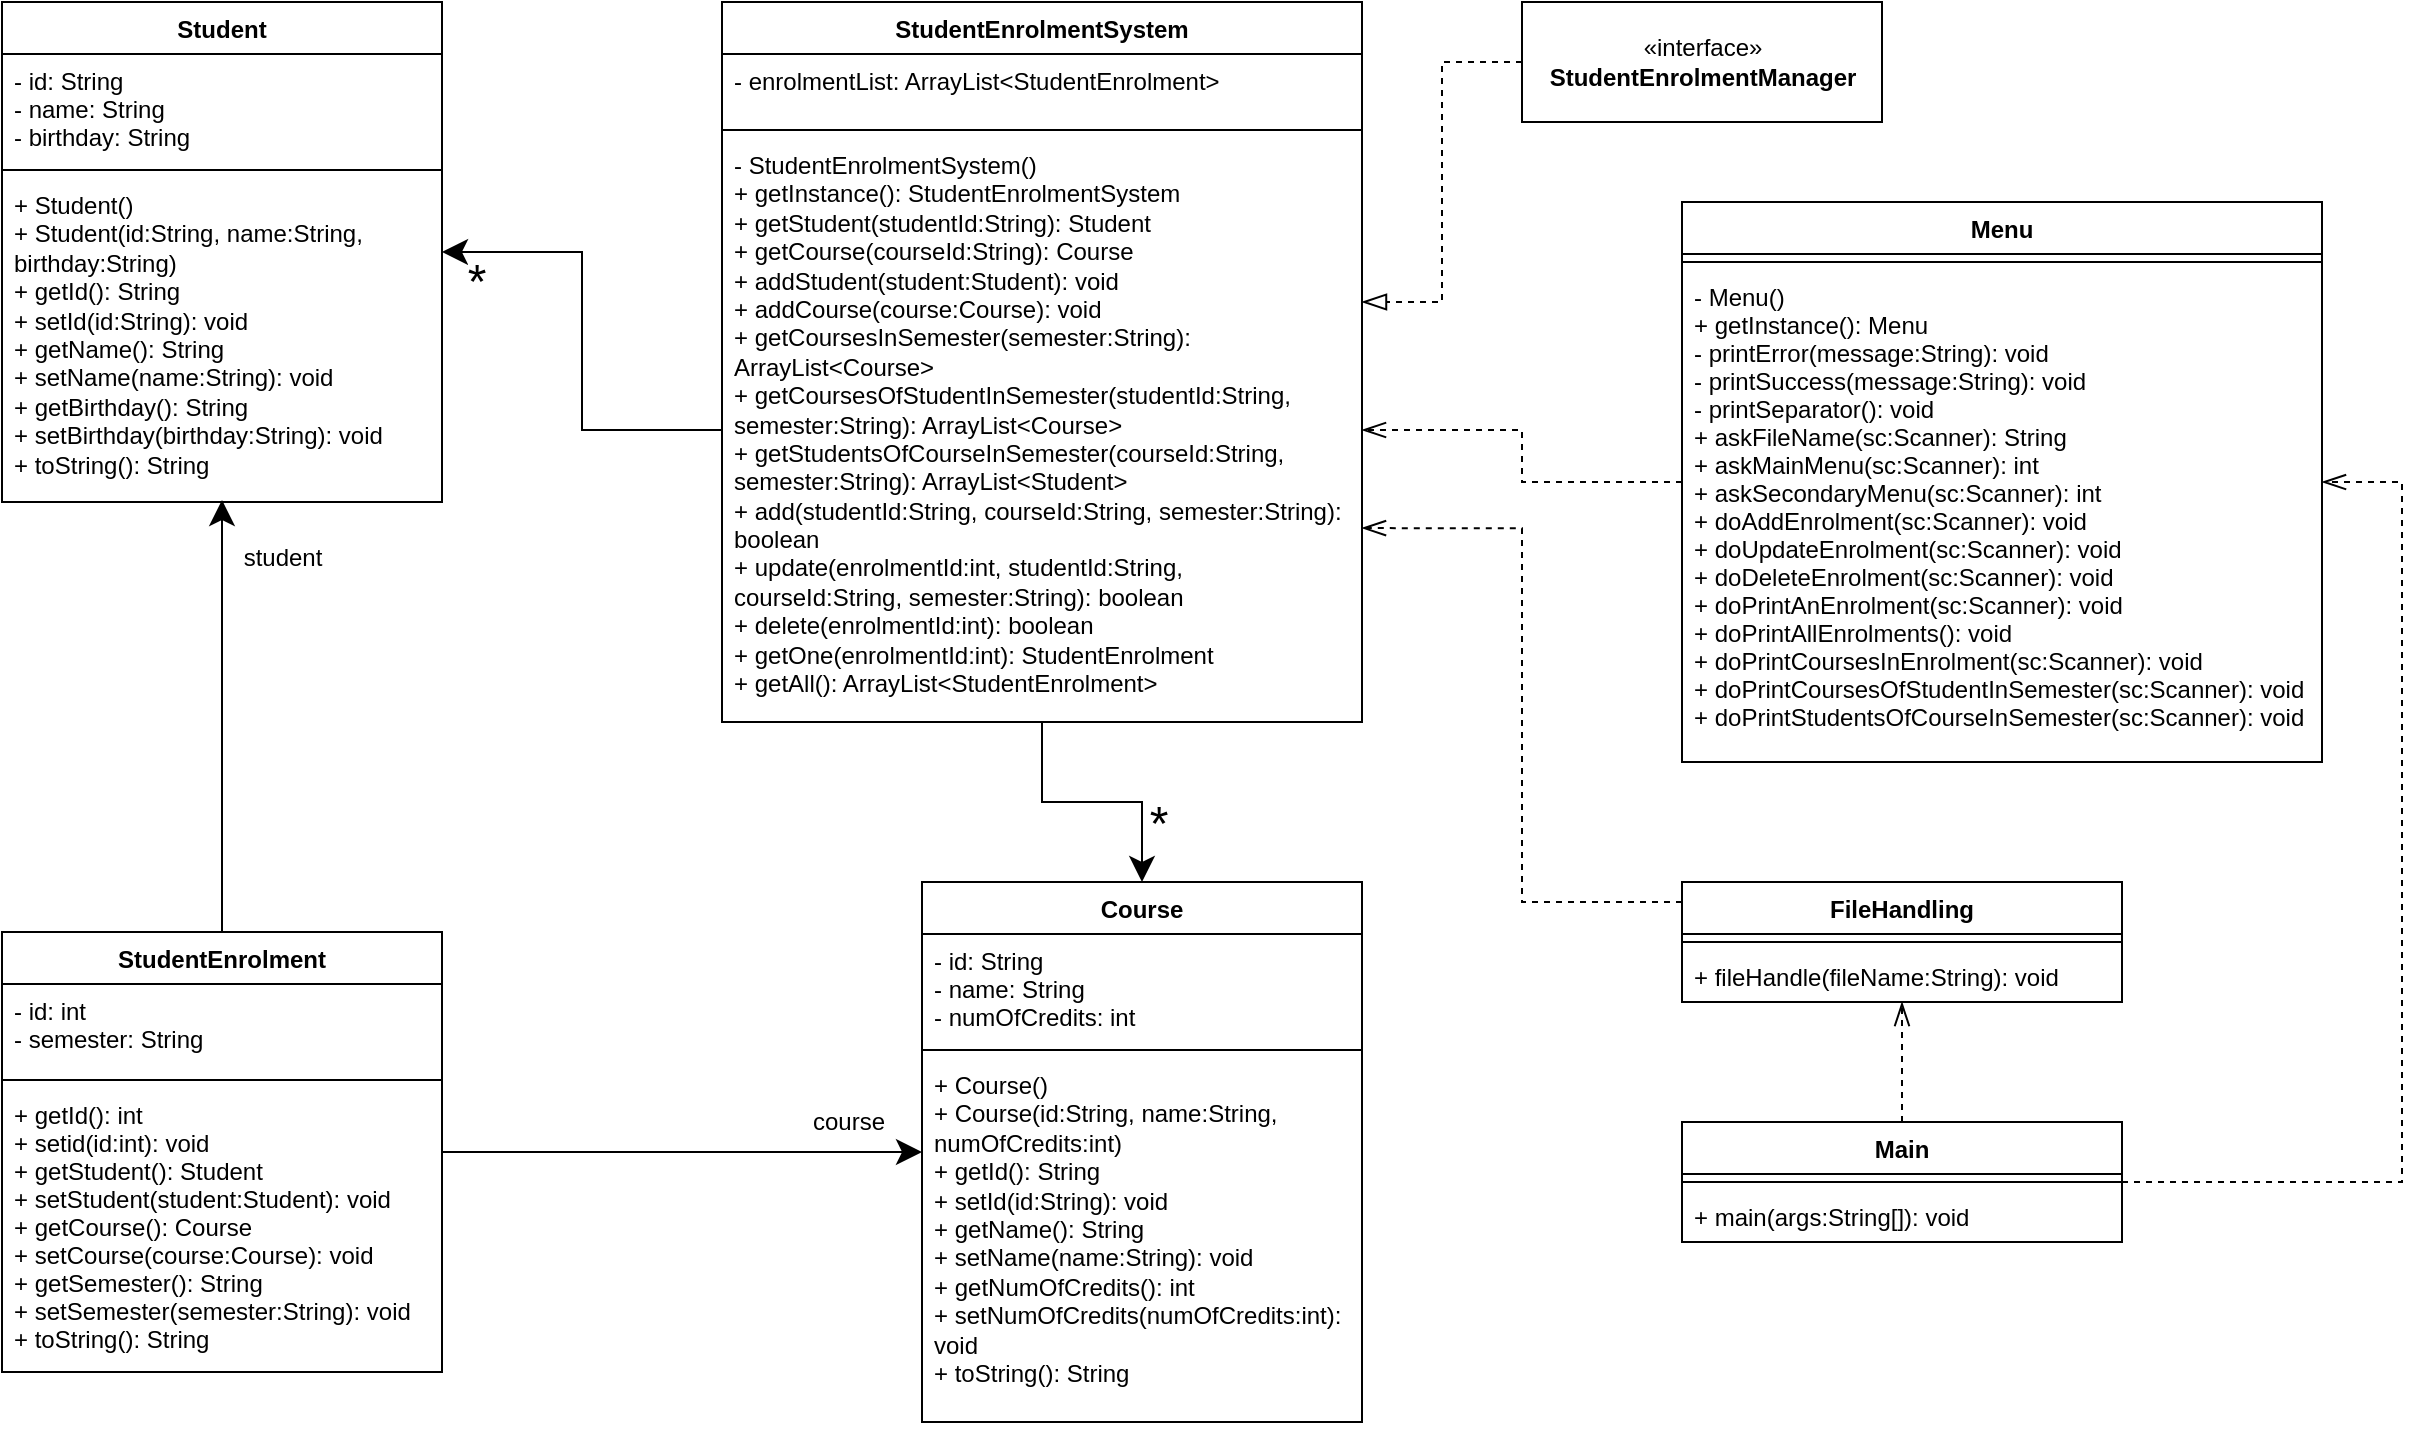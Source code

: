 <mxfile version="17.2.1" type="device" pages="2"><diagram id="rwDOr8hgKq-ZUvod_N0o" name="Page-1"><mxGraphModel dx="1293" dy="779" grid="1" gridSize="10" guides="1" tooltips="1" connect="1" arrows="1" fold="1" page="0" pageScale="1" pageWidth="850" pageHeight="1100" math="0" shadow="0"><root><mxCell id="0"/><mxCell id="1" parent="0"/><mxCell id="OA1Kons7uFftpXe4ic46-1" style="edgeStyle=orthogonalEdgeStyle;rounded=0;orthogonalLoop=1;jettySize=auto;html=1;fontSize=12;dashed=1;endArrow=blockThin;endFill=0;endSize=10;" edge="1" parent="1" source="9mRreISFjOn_2rCETy_y-6" target="9mRreISFjOn_2rCETy_y-11"><mxGeometry relative="1" as="geometry"><Array as="points"><mxPoint x="800" y="110"/><mxPoint x="800" y="230"/></Array></mxGeometry></mxCell><mxCell id="9mRreISFjOn_2rCETy_y-6" value="«interface»&lt;br&gt;&lt;b&gt;StudentEnrolmentManager&lt;/b&gt;" style="html=1;" parent="1" vertex="1"><mxGeometry x="840" y="80" width="180" height="60" as="geometry"/></mxCell><mxCell id="9mRreISFjOn_2rCETy_y-7" value="Student" style="swimlane;fontStyle=1;align=center;verticalAlign=top;childLayout=stackLayout;horizontal=1;startSize=26;horizontalStack=0;resizeParent=1;resizeParentMax=0;resizeLast=0;collapsible=1;marginBottom=0;" parent="1" vertex="1"><mxGeometry x="80" y="80" width="220" height="250" as="geometry"/></mxCell><mxCell id="9mRreISFjOn_2rCETy_y-8" value="- id: String&#10;- name: String&#10;- birthday: String" style="text;strokeColor=none;fillColor=none;align=left;verticalAlign=top;spacingLeft=4;spacingRight=4;overflow=hidden;rotatable=0;points=[[0,0.5],[1,0.5]];portConstraint=eastwest;" parent="9mRreISFjOn_2rCETy_y-7" vertex="1"><mxGeometry y="26" width="220" height="54" as="geometry"/></mxCell><mxCell id="9mRreISFjOn_2rCETy_y-9" value="" style="line;strokeWidth=1;fillColor=none;align=left;verticalAlign=middle;spacingTop=-1;spacingLeft=3;spacingRight=3;rotatable=0;labelPosition=right;points=[];portConstraint=eastwest;" parent="9mRreISFjOn_2rCETy_y-7" vertex="1"><mxGeometry y="80" width="220" height="8" as="geometry"/></mxCell><mxCell id="9mRreISFjOn_2rCETy_y-10" value="+ Student()&#10;+ Student(id:String, name:String, birthday:String)&#10;+ getId(): String&#10;+ setId(id:String): void&#10;+ getName(): String&#10;+ setName(name:String): void&#10;+ getBirthday(): String&#10;+ setBirthday(birthday:String): void&#10;+ toString(): String" style="text;strokeColor=none;fillColor=none;align=left;verticalAlign=top;spacingLeft=4;spacingRight=4;overflow=hidden;rotatable=0;points=[[0,0.5],[1,0.5]];portConstraint=eastwest;whiteSpace=wrap;" parent="9mRreISFjOn_2rCETy_y-7" vertex="1"><mxGeometry y="88" width="220" height="162" as="geometry"/></mxCell><mxCell id="OA1Kons7uFftpXe4ic46-23" style="edgeStyle=orthogonalEdgeStyle;rounded=0;orthogonalLoop=1;jettySize=auto;html=1;fontSize=24;endArrow=classic;endFill=1;strokeWidth=1;endSize=10;" edge="1" parent="1" source="9mRreISFjOn_2rCETy_y-11" target="9mRreISFjOn_2rCETy_y-15"><mxGeometry relative="1" as="geometry"/></mxCell><mxCell id="OA1Kons7uFftpXe4ic46-24" value="*" style="edgeLabel;html=1;align=center;verticalAlign=middle;resizable=0;points=[];fontSize=24;" vertex="1" connectable="0" parent="OA1Kons7uFftpXe4ic46-23"><mxGeometry x="0.498" y="-2" relative="1" as="geometry"><mxPoint x="10" y="3" as="offset"/></mxGeometry></mxCell><mxCell id="9mRreISFjOn_2rCETy_y-11" value="StudentEnrolmentSystem" style="swimlane;fontStyle=1;align=center;verticalAlign=top;childLayout=stackLayout;horizontal=1;startSize=26;horizontalStack=0;resizeParent=1;resizeParentMax=0;resizeLast=0;collapsible=1;marginBottom=0;" parent="1" vertex="1"><mxGeometry x="440" y="80" width="320" height="360" as="geometry"><mxRectangle x="500" y="380" width="140" height="26" as="alternateBounds"/></mxGeometry></mxCell><mxCell id="9mRreISFjOn_2rCETy_y-12" value="- enrolmentList: ArrayList&lt;StudentEnrolment&gt;" style="text;strokeColor=none;fillColor=none;align=left;verticalAlign=top;spacingLeft=4;spacingRight=4;overflow=hidden;rotatable=0;points=[[0,0.5],[1,0.5]];portConstraint=eastwest;whiteSpace=wrap;" parent="9mRreISFjOn_2rCETy_y-11" vertex="1"><mxGeometry y="26" width="320" height="34" as="geometry"/></mxCell><mxCell id="9mRreISFjOn_2rCETy_y-13" value="" style="line;strokeWidth=1;fillColor=none;align=left;verticalAlign=middle;spacingTop=-1;spacingLeft=3;spacingRight=3;rotatable=0;labelPosition=right;points=[];portConstraint=eastwest;" parent="9mRreISFjOn_2rCETy_y-11" vertex="1"><mxGeometry y="60" width="320" height="8" as="geometry"/></mxCell><mxCell id="9mRreISFjOn_2rCETy_y-14" value="- StudentEnrolmentSystem()&#10;+ getInstance(): StudentEnrolmentSystem&#10;+ getStudent(studentId:String): Student&#10;+ getCourse(courseId:String): Course&#10;+ addStudent(student:Student): void&#10;+ addCourse(course:Course): void&#10;+ getCoursesInSemester(semester:String): ArrayList&lt;Course&gt;&#10;+ getCoursesOfStudentInSemester(studentId:String, semester:String): ArrayList&lt;Course&gt;&#10;+ getStudentsOfCourseInSemester(courseId:String, semester:String): ArrayList&lt;Student&gt;&#10;+ add(studentId:String, courseId:String, semester:String): boolean&#10;+ update(enrolmentId:int, studentId:String, courseId:String, semester:String): boolean&#10;+ delete(enrolmentId:int): boolean&#10;+ getOne(enrolmentId:int): StudentEnrolment&#10;+ getAll(): ArrayList&lt;StudentEnrolment&gt;" style="text;strokeColor=none;fillColor=none;align=left;verticalAlign=top;spacingLeft=4;spacingRight=4;overflow=hidden;rotatable=0;points=[[0,0.5],[1,0.5]];portConstraint=eastwest;fontSize=12;spacingTop=0;whiteSpace=wrap;" parent="9mRreISFjOn_2rCETy_y-11" vertex="1"><mxGeometry y="68" width="320" height="292" as="geometry"/></mxCell><mxCell id="9mRreISFjOn_2rCETy_y-15" value="Course" style="swimlane;fontStyle=1;align=center;verticalAlign=top;childLayout=stackLayout;horizontal=1;startSize=26;horizontalStack=0;resizeParent=1;resizeParentMax=0;resizeLast=0;collapsible=1;marginBottom=0;" parent="1" vertex="1"><mxGeometry x="540" y="520" width="220" height="270" as="geometry"/></mxCell><mxCell id="9mRreISFjOn_2rCETy_y-16" value="- id: String&#10;- name: String&#10;- numOfCredits: int" style="text;strokeColor=none;fillColor=none;align=left;verticalAlign=top;spacingLeft=4;spacingRight=4;overflow=hidden;rotatable=0;points=[[0,0.5],[1,0.5]];portConstraint=eastwest;" parent="9mRreISFjOn_2rCETy_y-15" vertex="1"><mxGeometry y="26" width="220" height="54" as="geometry"/></mxCell><mxCell id="9mRreISFjOn_2rCETy_y-17" value="" style="line;strokeWidth=1;fillColor=none;align=left;verticalAlign=middle;spacingTop=-1;spacingLeft=3;spacingRight=3;rotatable=0;labelPosition=right;points=[];portConstraint=eastwest;" parent="9mRreISFjOn_2rCETy_y-15" vertex="1"><mxGeometry y="80" width="220" height="8" as="geometry"/></mxCell><mxCell id="9mRreISFjOn_2rCETy_y-18" value="+ Course()&#10;+ Course(id:String, name:String, numOfCredits:int)&#10;+ getId(): String&#10;+ setId(id:String): void&#10;+ getName(): String&#10;+ setName(name:String): void&#10;+ getNumOfCredits(): int&#10;+ setNumOfCredits(numOfCredits:int): void&#10;+ toString(): String" style="text;strokeColor=none;fillColor=none;align=left;verticalAlign=top;spacingLeft=4;spacingRight=4;overflow=hidden;rotatable=0;points=[[0,0.5],[1,0.5]];portConstraint=eastwest;whiteSpace=wrap;" parent="9mRreISFjOn_2rCETy_y-15" vertex="1"><mxGeometry y="88" width="220" height="182" as="geometry"/></mxCell><mxCell id="OA1Kons7uFftpXe4ic46-6" value="student" style="edgeStyle=orthogonalEdgeStyle;rounded=0;orthogonalLoop=1;jettySize=auto;html=1;entryX=0.5;entryY=0.994;entryDx=0;entryDy=0;entryPerimeter=0;fontSize=12;endArrow=classic;endFill=1;strokeWidth=1;endSize=10;" edge="1" parent="1" source="9mRreISFjOn_2rCETy_y-20" target="9mRreISFjOn_2rCETy_y-10"><mxGeometry x="0.732" y="-30" relative="1" as="geometry"><mxPoint as="offset"/></mxGeometry></mxCell><mxCell id="OA1Kons7uFftpXe4ic46-9" style="edgeStyle=orthogonalEdgeStyle;rounded=0;orthogonalLoop=1;jettySize=auto;html=1;fontSize=12;endArrow=classic;endFill=1;strokeWidth=1;endSize=10;" edge="1" parent="1" source="9mRreISFjOn_2rCETy_y-20" target="9mRreISFjOn_2rCETy_y-15"><mxGeometry relative="1" as="geometry"/></mxCell><mxCell id="OA1Kons7uFftpXe4ic46-10" value="course" style="edgeLabel;html=1;align=center;verticalAlign=middle;resizable=0;points=[];fontSize=12;" vertex="1" connectable="0" parent="OA1Kons7uFftpXe4ic46-9"><mxGeometry x="0.743" y="1" relative="1" as="geometry"><mxPoint x="-6" y="-14" as="offset"/></mxGeometry></mxCell><mxCell id="9mRreISFjOn_2rCETy_y-20" value="StudentEnrolment" style="swimlane;fontStyle=1;align=center;verticalAlign=top;childLayout=stackLayout;horizontal=1;startSize=26;horizontalStack=0;resizeParent=1;resizeParentMax=0;resizeLast=0;collapsible=1;marginBottom=0;" parent="1" vertex="1"><mxGeometry x="80" y="545" width="220" height="220" as="geometry"><mxRectangle x="500" y="380" width="140" height="26" as="alternateBounds"/></mxGeometry></mxCell><mxCell id="9mRreISFjOn_2rCETy_y-21" value="- id: int&#10;- semester: String" style="text;strokeColor=none;fillColor=none;align=left;verticalAlign=top;spacingLeft=4;spacingRight=4;overflow=hidden;rotatable=0;points=[[0,0.5],[1,0.5]];portConstraint=eastwest;" parent="9mRreISFjOn_2rCETy_y-20" vertex="1"><mxGeometry y="26" width="220" height="44" as="geometry"/></mxCell><mxCell id="9mRreISFjOn_2rCETy_y-22" value="" style="line;strokeWidth=1;fillColor=none;align=left;verticalAlign=middle;spacingTop=-1;spacingLeft=3;spacingRight=3;rotatable=0;labelPosition=right;points=[];portConstraint=eastwest;" parent="9mRreISFjOn_2rCETy_y-20" vertex="1"><mxGeometry y="70" width="220" height="8" as="geometry"/></mxCell><mxCell id="9mRreISFjOn_2rCETy_y-23" value="+ getId(): int&#10;+ setid(id:int): void&#10;+ getStudent(): Student&#10;+ setStudent(student:Student): void&#10;+ getCourse(): Course&#10;+ setCourse(course:Course): void&#10;+ getSemester(): String&#10;+ setSemester(semester:String): void&#10;+ toString(): String" style="text;strokeColor=none;fillColor=none;align=left;verticalAlign=top;spacingLeft=4;spacingRight=4;overflow=hidden;rotatable=0;points=[[0,0.5],[1,0.5]];portConstraint=eastwest;" parent="9mRreISFjOn_2rCETy_y-20" vertex="1"><mxGeometry y="78" width="220" height="142" as="geometry"/></mxCell><mxCell id="OA1Kons7uFftpXe4ic46-8" style="edgeStyle=orthogonalEdgeStyle;rounded=0;orthogonalLoop=1;jettySize=auto;html=1;fontSize=12;endArrow=classic;endFill=1;strokeWidth=1;endSize=10;" edge="1" parent="1" source="9mRreISFjOn_2rCETy_y-14" target="9mRreISFjOn_2rCETy_y-7"><mxGeometry relative="1" as="geometry"/></mxCell><mxCell id="OA1Kons7uFftpXe4ic46-11" value="*" style="edgeLabel;html=1;align=center;verticalAlign=middle;resizable=0;points=[];fontSize=24;" vertex="1" connectable="0" parent="OA1Kons7uFftpXe4ic46-8"><mxGeometry x="0.829" relative="1" as="geometry"><mxPoint x="-3" y="15" as="offset"/></mxGeometry></mxCell><mxCell id="OA1Kons7uFftpXe4ic46-36" style="edgeStyle=orthogonalEdgeStyle;rounded=0;orthogonalLoop=1;jettySize=auto;html=1;entryX=1;entryY=0.668;entryDx=0;entryDy=0;entryPerimeter=0;dashed=1;fontSize=12;endArrow=openThin;endFill=0;strokeWidth=1;strokeColor=default;endSize=10;" edge="1" parent="1" source="OA1Kons7uFftpXe4ic46-25" target="9mRreISFjOn_2rCETy_y-14"><mxGeometry relative="1" as="geometry"><Array as="points"><mxPoint x="840" y="530"/><mxPoint x="840" y="343"/></Array></mxGeometry></mxCell><mxCell id="OA1Kons7uFftpXe4ic46-25" value="FileHandling" style="swimlane;fontStyle=1;align=center;verticalAlign=top;childLayout=stackLayout;horizontal=1;startSize=26;horizontalStack=0;resizeParent=1;resizeParentMax=0;resizeLast=0;collapsible=1;marginBottom=0;fontSize=12;html=0;" vertex="1" parent="1"><mxGeometry x="920" y="520" width="220" height="60" as="geometry"/></mxCell><mxCell id="OA1Kons7uFftpXe4ic46-27" value="" style="line;strokeWidth=1;fillColor=none;align=left;verticalAlign=middle;spacingTop=-1;spacingLeft=3;spacingRight=3;rotatable=0;labelPosition=right;points=[];portConstraint=eastwest;fontSize=12;html=0;" vertex="1" parent="OA1Kons7uFftpXe4ic46-25"><mxGeometry y="26" width="220" height="8" as="geometry"/></mxCell><mxCell id="OA1Kons7uFftpXe4ic46-28" value="+ fileHandle(fileName:String): void" style="text;strokeColor=none;fillColor=none;align=left;verticalAlign=top;spacingLeft=4;spacingRight=4;overflow=hidden;rotatable=0;points=[[0,0.5],[1,0.5]];portConstraint=eastwest;fontSize=12;html=0;" vertex="1" parent="OA1Kons7uFftpXe4ic46-25"><mxGeometry y="34" width="220" height="26" as="geometry"/></mxCell><mxCell id="OA1Kons7uFftpXe4ic46-35" style="edgeStyle=orthogonalEdgeStyle;rounded=0;orthogonalLoop=1;jettySize=auto;html=1;fontSize=12;endArrow=openThin;endFill=0;strokeWidth=1;dashed=1;endSize=10;" edge="1" parent="1" source="OA1Kons7uFftpXe4ic46-32" target="9mRreISFjOn_2rCETy_y-14"><mxGeometry relative="1" as="geometry"/></mxCell><mxCell id="OA1Kons7uFftpXe4ic46-32" value="Menu" style="swimlane;fontStyle=1;align=center;verticalAlign=top;childLayout=stackLayout;horizontal=1;startSize=26;horizontalStack=0;resizeParent=1;resizeParentMax=0;resizeLast=0;collapsible=1;marginBottom=0;fontSize=12;html=0;" vertex="1" parent="1"><mxGeometry x="920" y="180" width="320" height="280" as="geometry"/></mxCell><mxCell id="OA1Kons7uFftpXe4ic46-33" value="" style="line;strokeWidth=1;fillColor=none;align=left;verticalAlign=middle;spacingTop=-1;spacingLeft=3;spacingRight=3;rotatable=0;labelPosition=right;points=[];portConstraint=eastwest;fontSize=12;html=0;" vertex="1" parent="OA1Kons7uFftpXe4ic46-32"><mxGeometry y="26" width="320" height="8" as="geometry"/></mxCell><mxCell id="OA1Kons7uFftpXe4ic46-34" value="- Menu()&#10;+ getInstance(): Menu&#10;- printError(message:String): void&#10;- printSuccess(message:String): void&#10;- printSeparator(): void&#10;+ askFileName(sc:Scanner): String&#10;+ askMainMenu(sc:Scanner): int&#10;+ askSecondaryMenu(sc:Scanner): int&#10;+ doAddEnrolment(sc:Scanner): void&#10;+ doUpdateEnrolment(sc:Scanner): void&#10;+ doDeleteEnrolment(sc:Scanner): void&#10;+ doPrintAnEnrolment(sc:Scanner): void&#10;+ doPrintAllEnrolments(): void&#10;+ doPrintCoursesInEnrolment(sc:Scanner): void&#10;+ doPrintCoursesOfStudentInSemester(sc:Scanner): void&#10;+ doPrintStudentsOfCourseInSemester(sc:Scanner): void" style="text;strokeColor=none;fillColor=none;align=left;verticalAlign=top;spacingLeft=4;spacingRight=4;overflow=hidden;rotatable=0;points=[[0,0.5],[1,0.5]];portConstraint=eastwest;fontSize=12;html=0;" vertex="1" parent="OA1Kons7uFftpXe4ic46-32"><mxGeometry y="34" width="320" height="246" as="geometry"/></mxCell><mxCell id="OA1Kons7uFftpXe4ic46-40" style="edgeStyle=orthogonalEdgeStyle;rounded=0;jumpSize=12;orthogonalLoop=1;jettySize=auto;html=1;entryX=0.5;entryY=1;entryDx=0;entryDy=0;entryPerimeter=0;shadow=0;dashed=1;fontSize=12;endArrow=openThin;endFill=0;strokeColor=default;strokeWidth=1;sketch=0;endSize=10;" edge="1" parent="1" source="OA1Kons7uFftpXe4ic46-37" target="OA1Kons7uFftpXe4ic46-28"><mxGeometry relative="1" as="geometry"/></mxCell><mxCell id="OA1Kons7uFftpXe4ic46-41" style="edgeStyle=orthogonalEdgeStyle;rounded=0;jumpSize=6;orthogonalLoop=1;jettySize=auto;html=1;entryX=1;entryY=0.431;entryDx=0;entryDy=0;entryPerimeter=0;shadow=0;dashed=1;fontSize=12;endArrow=openThin;endFill=0;strokeColor=default;strokeWidth=1;endSize=10;" edge="1" parent="1" source="OA1Kons7uFftpXe4ic46-37" target="OA1Kons7uFftpXe4ic46-34"><mxGeometry relative="1" as="geometry"><Array as="points"><mxPoint x="1280" y="670"/><mxPoint x="1280" y="320"/></Array></mxGeometry></mxCell><mxCell id="OA1Kons7uFftpXe4ic46-37" value="Main" style="swimlane;fontStyle=1;align=center;verticalAlign=top;childLayout=stackLayout;horizontal=1;startSize=26;horizontalStack=0;resizeParent=1;resizeParentMax=0;resizeLast=0;collapsible=1;marginBottom=0;fontSize=12;html=0;" vertex="1" parent="1"><mxGeometry x="920" y="640" width="220" height="60" as="geometry"/></mxCell><mxCell id="OA1Kons7uFftpXe4ic46-38" value="" style="line;strokeWidth=1;fillColor=none;align=left;verticalAlign=middle;spacingTop=-1;spacingLeft=3;spacingRight=3;rotatable=0;labelPosition=right;points=[];portConstraint=eastwest;fontSize=12;html=0;" vertex="1" parent="OA1Kons7uFftpXe4ic46-37"><mxGeometry y="26" width="220" height="8" as="geometry"/></mxCell><mxCell id="OA1Kons7uFftpXe4ic46-39" value="+ main(args:String[]): void" style="text;strokeColor=none;fillColor=none;align=left;verticalAlign=top;spacingLeft=4;spacingRight=4;overflow=hidden;rotatable=0;points=[[0,0.5],[1,0.5]];portConstraint=eastwest;fontSize=12;html=0;" vertex="1" parent="OA1Kons7uFftpXe4ic46-37"><mxGeometry y="34" width="220" height="26" as="geometry"/></mxCell></root></mxGraphModel></diagram><diagram id="pN4PY74hAxYFHsu-w0yU" name="Page-2"><mxGraphModel dx="1102" dy="857" grid="1" gridSize="10" guides="1" tooltips="1" connect="1" arrows="1" fold="1" page="1" pageScale="1" pageWidth="850" pageHeight="1100" math="0" shadow="0"><root><mxCell id="0"/><mxCell id="1" parent="0"/><mxCell id="9mPKLwWMyDDXqKG6P7Dt-1" value="Actor" style="shape=umlActor;verticalLabelPosition=bottom;verticalAlign=top;html=1;outlineConnect=0;fontSize=12;" vertex="1" parent="1"><mxGeometry x="240" y="230" width="30" height="60" as="geometry"/></mxCell></root></mxGraphModel></diagram></mxfile>